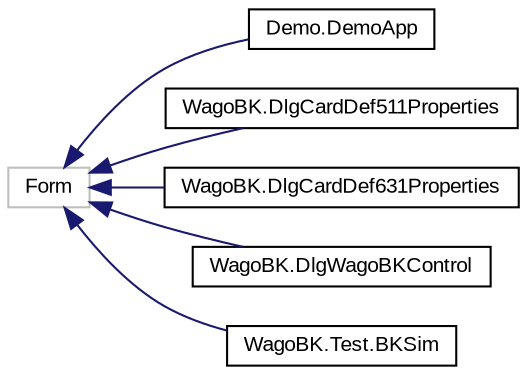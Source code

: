 digraph "Graphical Class Hierarchy"
{
  edge [fontname="Arial",fontsize="10",labelfontname="Arial",labelfontsize="10"];
  node [fontname="Arial",fontsize="10",shape=record];
  rankdir="LR";
  Node1 [label="Form",height=0.2,width=0.4,color="grey75", fillcolor="white", style="filled"];
  Node1 -> Node2 [dir="back",color="midnightblue",fontsize="10",style="solid",fontname="Arial"];
  Node2 [label="Demo.DemoApp",height=0.2,width=0.4,color="black", fillcolor="white", style="filled",URL="$class_demo_1_1_demo_app.html"];
  Node1 -> Node3 [dir="back",color="midnightblue",fontsize="10",style="solid",fontname="Arial"];
  Node3 [label="WagoBK.DlgCardDef511Properties",height=0.2,width=0.4,color="black", fillcolor="white", style="filled",URL="$class_wago_b_k_1_1_dlg_card_def511_properties.html",tooltip="configuration dialog for 511 "];
  Node1 -> Node4 [dir="back",color="midnightblue",fontsize="10",style="solid",fontname="Arial"];
  Node4 [label="WagoBK.DlgCardDef631Properties",height=0.2,width=0.4,color="black", fillcolor="white", style="filled",URL="$class_wago_b_k_1_1_dlg_card_def631_properties.html",tooltip="configuration dialog for 631 "];
  Node1 -> Node5 [dir="back",color="midnightblue",fontsize="10",style="solid",fontname="Arial"];
  Node5 [label="WagoBK.DlgWagoBKControl",height=0.2,width=0.4,color="black", fillcolor="white", style="filled",URL="$class_wago_b_k_1_1_dlg_wago_b_k_control.html"];
  Node1 -> Node6 [dir="back",color="midnightblue",fontsize="10",style="solid",fontname="Arial"];
  Node6 [label="WagoBK.Test.BKSim",height=0.2,width=0.4,color="black", fillcolor="white", style="filled",URL="$class_wago_b_k_1_1_test_1_1_b_k_sim.html"];
}
